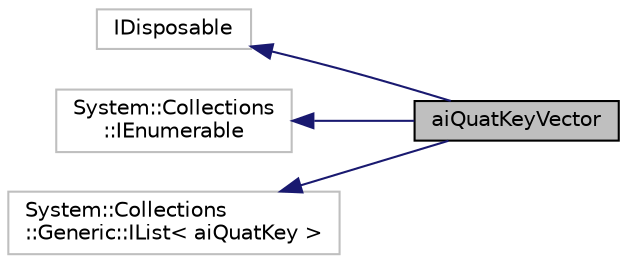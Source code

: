 digraph "aiQuatKeyVector"
{
  edge [fontname="Helvetica",fontsize="10",labelfontname="Helvetica",labelfontsize="10"];
  node [fontname="Helvetica",fontsize="10",shape=record];
  rankdir="LR";
  Node1 [label="aiQuatKeyVector",height=0.2,width=0.4,color="black", fillcolor="grey75", style="filled", fontcolor="black"];
  Node2 -> Node1 [dir="back",color="midnightblue",fontsize="10",style="solid",fontname="Helvetica"];
  Node2 [label="IDisposable",height=0.2,width=0.4,color="grey75", fillcolor="white", style="filled"];
  Node3 -> Node1 [dir="back",color="midnightblue",fontsize="10",style="solid",fontname="Helvetica"];
  Node3 [label="System::Collections\l::IEnumerable",height=0.2,width=0.4,color="grey75", fillcolor="white", style="filled"];
  Node4 -> Node1 [dir="back",color="midnightblue",fontsize="10",style="solid",fontname="Helvetica"];
  Node4 [label="System::Collections\l::Generic::IList\< aiQuatKey \>",height=0.2,width=0.4,color="grey75", fillcolor="white", style="filled"];
}
